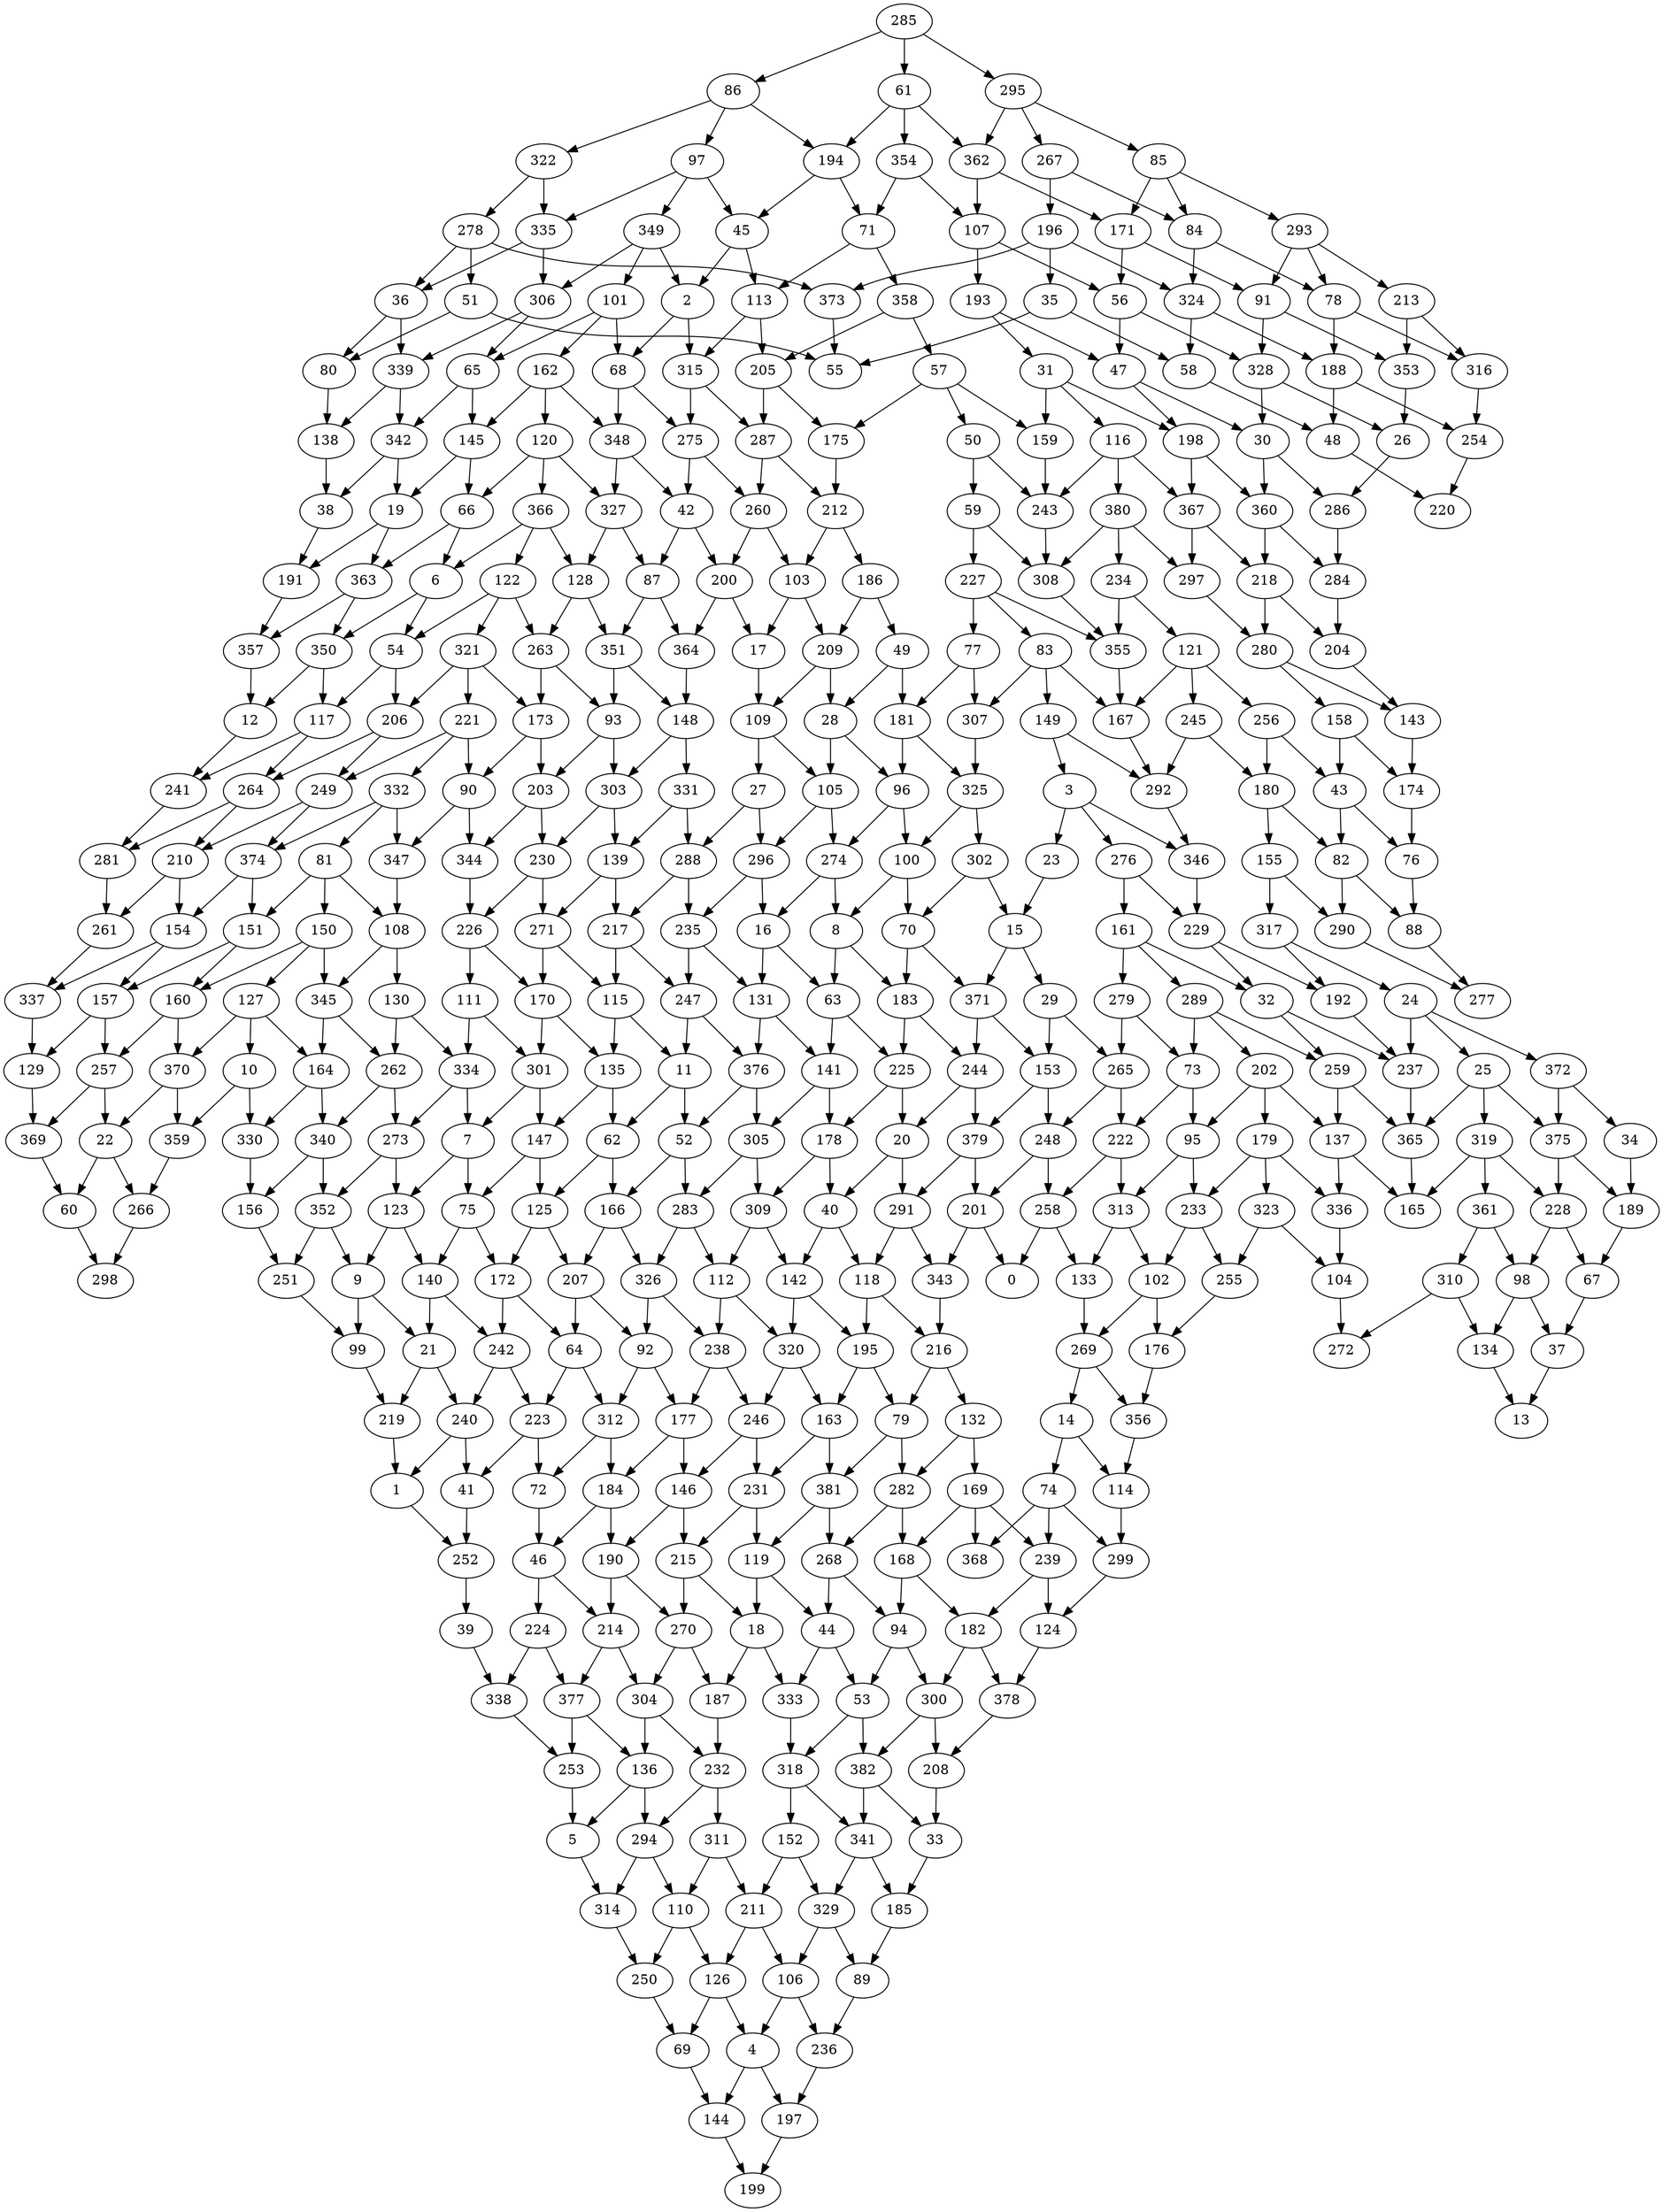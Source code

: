 strict digraph "" {
	1 -> 252;
	2 -> 68;
	2 -> 315;
	3 -> 23;
	3 -> 276;
	3 -> 346;
	4 -> 144;
	4 -> 197;
	5 -> 314;
	6 -> 54;
	6 -> 350;
	7 -> 75;
	7 -> 123;
	8 -> 63;
	8 -> 183;
	9 -> 21;
	9 -> 99;
	10 -> 330;
	10 -> 359;
	11 -> 52;
	11 -> 62;
	12 -> 241;
	14 -> 74;
	14 -> 114;
	15 -> 29;
	15 -> 371;
	16 -> 63;
	16 -> 131;
	17 -> 109;
	18 -> 187;
	18 -> 333;
	19 -> 191;
	19 -> 363;
	20 -> 40;
	20 -> 291;
	21 -> 219;
	21 -> 240;
	22 -> 60;
	22 -> 266;
	23 -> 15;
	24 -> 25;
	24 -> 237;
	24 -> 372;
	25 -> 319;
	25 -> 365;
	25 -> 375;
	26 -> 286;
	27 -> 288;
	27 -> 296;
	28 -> 96;
	28 -> 105;
	29 -> 153;
	29 -> 265;
	30 -> 286;
	30 -> 360;
	31 -> 116;
	31 -> 159;
	31 -> 198;
	32 -> 237;
	32 -> 259;
	33 -> 185;
	34 -> 189;
	35 -> 55;
	35 -> 58;
	36 -> 80;
	36 -> 339;
	37 -> 13;
	38 -> 191;
	39 -> 338;
	40 -> 118;
	40 -> 142;
	41 -> 252;
	42 -> 87;
	42 -> 200;
	43 -> 76;
	43 -> 82;
	44 -> 53;
	44 -> 333;
	45 -> 2;
	45 -> 113;
	46 -> 214;
	46 -> 224;
	47 -> 30;
	47 -> 198;
	48 -> 220;
	49 -> 28;
	49 -> 181;
	50 -> 59;
	50 -> 243;
	51 -> 55;
	51 -> 80;
	52 -> 166;
	52 -> 283;
	53 -> 318;
	53 -> 382;
	54 -> 117;
	54 -> 206;
	56 -> 47;
	56 -> 328;
	57 -> 50;
	57 -> 159;
	57 -> 175;
	58 -> 48;
	59 -> 227;
	59 -> 308;
	60 -> 298;
	61 -> 194;
	61 -> 354;
	61 -> 362;
	62 -> 125;
	62 -> 166;
	63 -> 141;
	63 -> 225;
	64 -> 223;
	64 -> 312;
	65 -> 145;
	65 -> 342;
	66 -> 6;
	66 -> 363;
	67 -> 37;
	68 -> 275;
	68 -> 348;
	69 -> 144;
	70 -> 183;
	70 -> 371;
	71 -> 113;
	71 -> 358;
	72 -> 46;
	73 -> 95;
	73 -> 222;
	74 -> 239;
	74 -> 299;
	74 -> 368;
	75 -> 140;
	75 -> 172;
	76 -> 88;
	77 -> 181;
	77 -> 307;
	78 -> 188;
	78 -> 316;
	79 -> 282;
	79 -> 381;
	80 -> 138;
	81 -> 108;
	81 -> 150;
	81 -> 151;
	82 -> 88;
	82 -> 290;
	83 -> 149;
	83 -> 167;
	83 -> 307;
	84 -> 78;
	84 -> 324;
	85 -> 84;
	85 -> 171;
	85 -> 293;
	86 -> 97;
	86 -> 194;
	86 -> 322;
	87 -> 351;
	87 -> 364;
	88 -> 277;
	89 -> 236;
	90 -> 344;
	90 -> 347;
	91 -> 328;
	91 -> 353;
	92 -> 177;
	92 -> 312;
	93 -> 203;
	93 -> 303;
	94 -> 53;
	94 -> 300;
	95 -> 233;
	95 -> 313;
	96 -> 100;
	96 -> 274;
	97 -> 45;
	97 -> 335;
	97 -> 349;
	98 -> 37;
	98 -> 134;
	99 -> 219;
	100 -> 8;
	100 -> 70;
	101 -> 65;
	101 -> 68;
	101 -> 162;
	102 -> 176;
	102 -> 269;
	103 -> 17;
	103 -> 209;
	104 -> 272;
	105 -> 274;
	105 -> 296;
	106 -> 4;
	106 -> 236;
	107 -> 56;
	107 -> 193;
	108 -> 130;
	108 -> 345;
	109 -> 27;
	109 -> 105;
	110 -> 126;
	110 -> 250;
	111 -> 301;
	111 -> 334;
	112 -> 238;
	112 -> 320;
	113 -> 205;
	113 -> 315;
	114 -> 299;
	115 -> 11;
	115 -> 135;
	116 -> 243;
	116 -> 367;
	116 -> 380;
	117 -> 241;
	117 -> 264;
	118 -> 195;
	118 -> 216;
	119 -> 18;
	119 -> 44;
	120 -> 66;
	120 -> 327;
	120 -> 366;
	121 -> 167;
	121 -> 245;
	121 -> 256;
	122 -> 54;
	122 -> 263;
	122 -> 321;
	123 -> 9;
	123 -> 140;
	124 -> 378;
	125 -> 172;
	125 -> 207;
	126 -> 4;
	126 -> 69;
	127 -> 10;
	127 -> 164;
	127 -> 370;
	128 -> 263;
	128 -> 351;
	129 -> 369;
	130 -> 262;
	130 -> 334;
	131 -> 141;
	131 -> 376;
	132 -> 169;
	132 -> 282;
	133 -> 269;
	134 -> 13;
	135 -> 62;
	135 -> 147;
	136 -> 5;
	136 -> 294;
	137 -> 165;
	137 -> 336;
	138 -> 38;
	139 -> 217;
	139 -> 271;
	140 -> 21;
	140 -> 242;
	141 -> 178;
	141 -> 305;
	142 -> 195;
	142 -> 320;
	143 -> 174;
	144 -> 199;
	145 -> 19;
	145 -> 66;
	146 -> 190;
	146 -> 215;
	147 -> 75;
	147 -> 125;
	148 -> 303;
	148 -> 331;
	149 -> 3;
	149 -> 292;
	150 -> 127;
	150 -> 160;
	150 -> 345;
	151 -> 157;
	151 -> 160;
	152 -> 211;
	152 -> 329;
	153 -> 248;
	153 -> 379;
	154 -> 157;
	154 -> 337;
	155 -> 290;
	155 -> 317;
	156 -> 251;
	157 -> 129;
	157 -> 257;
	158 -> 43;
	158 -> 174;
	159 -> 243;
	160 -> 257;
	160 -> 370;
	161 -> 32;
	161 -> 279;
	161 -> 289;
	162 -> 120;
	162 -> 145;
	162 -> 348;
	163 -> 231;
	163 -> 381;
	164 -> 330;
	164 -> 340;
	166 -> 207;
	166 -> 326;
	167 -> 292;
	168 -> 94;
	168 -> 182;
	169 -> 168;
	169 -> 239;
	169 -> 368;
	170 -> 135;
	170 -> 301;
	171 -> 56;
	171 -> 91;
	172 -> 64;
	172 -> 242;
	173 -> 90;
	173 -> 203;
	174 -> 76;
	175 -> 212;
	176 -> 356;
	177 -> 146;
	177 -> 184;
	178 -> 40;
	178 -> 309;
	179 -> 233;
	179 -> 323;
	179 -> 336;
	180 -> 82;
	180 -> 155;
	181 -> 96;
	181 -> 325;
	182 -> 300;
	182 -> 378;
	183 -> 225;
	183 -> 244;
	184 -> 46;
	184 -> 190;
	185 -> 89;
	186 -> 49;
	186 -> 209;
	187 -> 232;
	188 -> 48;
	188 -> 254;
	189 -> 67;
	190 -> 214;
	190 -> 270;
	191 -> 357;
	192 -> 237;
	193 -> 31;
	193 -> 47;
	194 -> 45;
	194 -> 71;
	195 -> 79;
	195 -> 163;
	196 -> 35;
	196 -> 324;
	196 -> 373;
	197 -> 199;
	198 -> 360;
	198 -> 367;
	200 -> 17;
	200 -> 364;
	201 -> 0;
	201 -> 343;
	202 -> 95;
	202 -> 137;
	202 -> 179;
	203 -> 230;
	203 -> 344;
	204 -> 143;
	205 -> 175;
	205 -> 287;
	206 -> 249;
	206 -> 264;
	207 -> 64;
	207 -> 92;
	208 -> 33;
	209 -> 28;
	209 -> 109;
	210 -> 154;
	210 -> 261;
	211 -> 106;
	211 -> 126;
	212 -> 103;
	212 -> 186;
	213 -> 316;
	213 -> 353;
	214 -> 304;
	214 -> 377;
	215 -> 18;
	215 -> 270;
	216 -> 79;
	216 -> 132;
	217 -> 115;
	217 -> 247;
	218 -> 204;
	218 -> 280;
	219 -> 1;
	221 -> 90;
	221 -> 249;
	221 -> 332;
	222 -> 258;
	222 -> 313;
	223 -> 41;
	223 -> 72;
	224 -> 338;
	224 -> 377;
	225 -> 20;
	225 -> 178;
	226 -> 111;
	226 -> 170;
	227 -> 77;
	227 -> 83;
	227 -> 355;
	228 -> 67;
	228 -> 98;
	229 -> 32;
	229 -> 192;
	230 -> 226;
	230 -> 271;
	231 -> 119;
	231 -> 215;
	232 -> 294;
	232 -> 311;
	233 -> 102;
	233 -> 255;
	234 -> 121;
	234 -> 355;
	235 -> 131;
	235 -> 247;
	236 -> 197;
	237 -> 365;
	238 -> 177;
	238 -> 246;
	239 -> 124;
	239 -> 182;
	240 -> 1;
	240 -> 41;
	241 -> 281;
	242 -> 223;
	242 -> 240;
	243 -> 308;
	244 -> 20;
	244 -> 379;
	245 -> 180;
	245 -> 292;
	246 -> 146;
	246 -> 231;
	247 -> 11;
	247 -> 376;
	248 -> 201;
	248 -> 258;
	249 -> 210;
	249 -> 374;
	250 -> 69;
	251 -> 99;
	252 -> 39;
	253 -> 5;
	254 -> 220;
	255 -> 176;
	256 -> 43;
	256 -> 180;
	257 -> 22;
	257 -> 369;
	258 -> 0;
	258 -> 133;
	259 -> 137;
	259 -> 365;
	260 -> 103;
	260 -> 200;
	261 -> 337;
	262 -> 273;
	262 -> 340;
	263 -> 93;
	263 -> 173;
	264 -> 210;
	264 -> 281;
	265 -> 222;
	265 -> 248;
	266 -> 298;
	267 -> 84;
	267 -> 196;
	268 -> 44;
	268 -> 94;
	269 -> 14;
	269 -> 356;
	270 -> 187;
	270 -> 304;
	271 -> 115;
	271 -> 170;
	273 -> 123;
	273 -> 352;
	274 -> 8;
	274 -> 16;
	275 -> 42;
	275 -> 260;
	276 -> 161;
	276 -> 229;
	278 -> 36;
	278 -> 51;
	278 -> 373;
	279 -> 73;
	279 -> 265;
	280 -> 143;
	280 -> 158;
	281 -> 261;
	282 -> 168;
	282 -> 268;
	283 -> 112;
	283 -> 326;
	284 -> 204;
	285 -> 61;
	285 -> 86;
	285 -> 295;
	286 -> 284;
	287 -> 212;
	287 -> 260;
	288 -> 217;
	288 -> 235;
	289 -> 73;
	289 -> 202;
	289 -> 259;
	290 -> 277;
	291 -> 118;
	291 -> 343;
	292 -> 346;
	293 -> 78;
	293 -> 91;
	293 -> 213;
	294 -> 110;
	294 -> 314;
	295 -> 85;
	295 -> 267;
	295 -> 362;
	296 -> 16;
	296 -> 235;
	297 -> 280;
	299 -> 124;
	300 -> 208;
	300 -> 382;
	301 -> 7;
	301 -> 147;
	302 -> 15;
	302 -> 70;
	303 -> 139;
	303 -> 230;
	304 -> 136;
	304 -> 232;
	305 -> 283;
	305 -> 309;
	306 -> 65;
	306 -> 339;
	307 -> 325;
	308 -> 355;
	309 -> 112;
	309 -> 142;
	310 -> 134;
	310 -> 272;
	311 -> 110;
	311 -> 211;
	312 -> 72;
	312 -> 184;
	313 -> 102;
	313 -> 133;
	314 -> 250;
	315 -> 275;
	315 -> 287;
	316 -> 254;
	317 -> 24;
	317 -> 192;
	318 -> 152;
	318 -> 341;
	319 -> 165;
	319 -> 228;
	319 -> 361;
	320 -> 163;
	320 -> 246;
	321 -> 173;
	321 -> 206;
	321 -> 221;
	322 -> 278;
	322 -> 335;
	323 -> 104;
	323 -> 255;
	324 -> 58;
	324 -> 188;
	325 -> 100;
	325 -> 302;
	326 -> 92;
	326 -> 238;
	327 -> 87;
	327 -> 128;
	328 -> 26;
	328 -> 30;
	329 -> 89;
	329 -> 106;
	330 -> 156;
	331 -> 139;
	331 -> 288;
	332 -> 81;
	332 -> 347;
	332 -> 374;
	333 -> 318;
	334 -> 7;
	334 -> 273;
	335 -> 36;
	335 -> 306;
	336 -> 104;
	337 -> 129;
	338 -> 253;
	339 -> 138;
	339 -> 342;
	340 -> 156;
	340 -> 352;
	341 -> 185;
	341 -> 329;
	342 -> 19;
	342 -> 38;
	343 -> 216;
	344 -> 226;
	345 -> 164;
	345 -> 262;
	346 -> 229;
	347 -> 108;
	348 -> 42;
	348 -> 327;
	349 -> 2;
	349 -> 101;
	349 -> 306;
	350 -> 12;
	350 -> 117;
	351 -> 93;
	351 -> 148;
	352 -> 9;
	352 -> 251;
	353 -> 26;
	354 -> 71;
	354 -> 107;
	355 -> 167;
	356 -> 114;
	357 -> 12;
	358 -> 57;
	358 -> 205;
	359 -> 266;
	360 -> 218;
	360 -> 284;
	361 -> 98;
	361 -> 310;
	362 -> 107;
	362 -> 171;
	363 -> 350;
	363 -> 357;
	364 -> 148;
	365 -> 165;
	366 -> 6;
	366 -> 122;
	366 -> 128;
	367 -> 218;
	367 -> 297;
	369 -> 60;
	370 -> 22;
	370 -> 359;
	371 -> 153;
	371 -> 244;
	372 -> 34;
	372 -> 375;
	373 -> 55;
	374 -> 151;
	374 -> 154;
	375 -> 189;
	375 -> 228;
	376 -> 52;
	376 -> 305;
	377 -> 136;
	377 -> 253;
	378 -> 208;
	379 -> 201;
	379 -> 291;
	380 -> 234;
	380 -> 297;
	380 -> 308;
	381 -> 119;
	381 -> 268;
	382 -> 33;
	382 -> 341;
}

